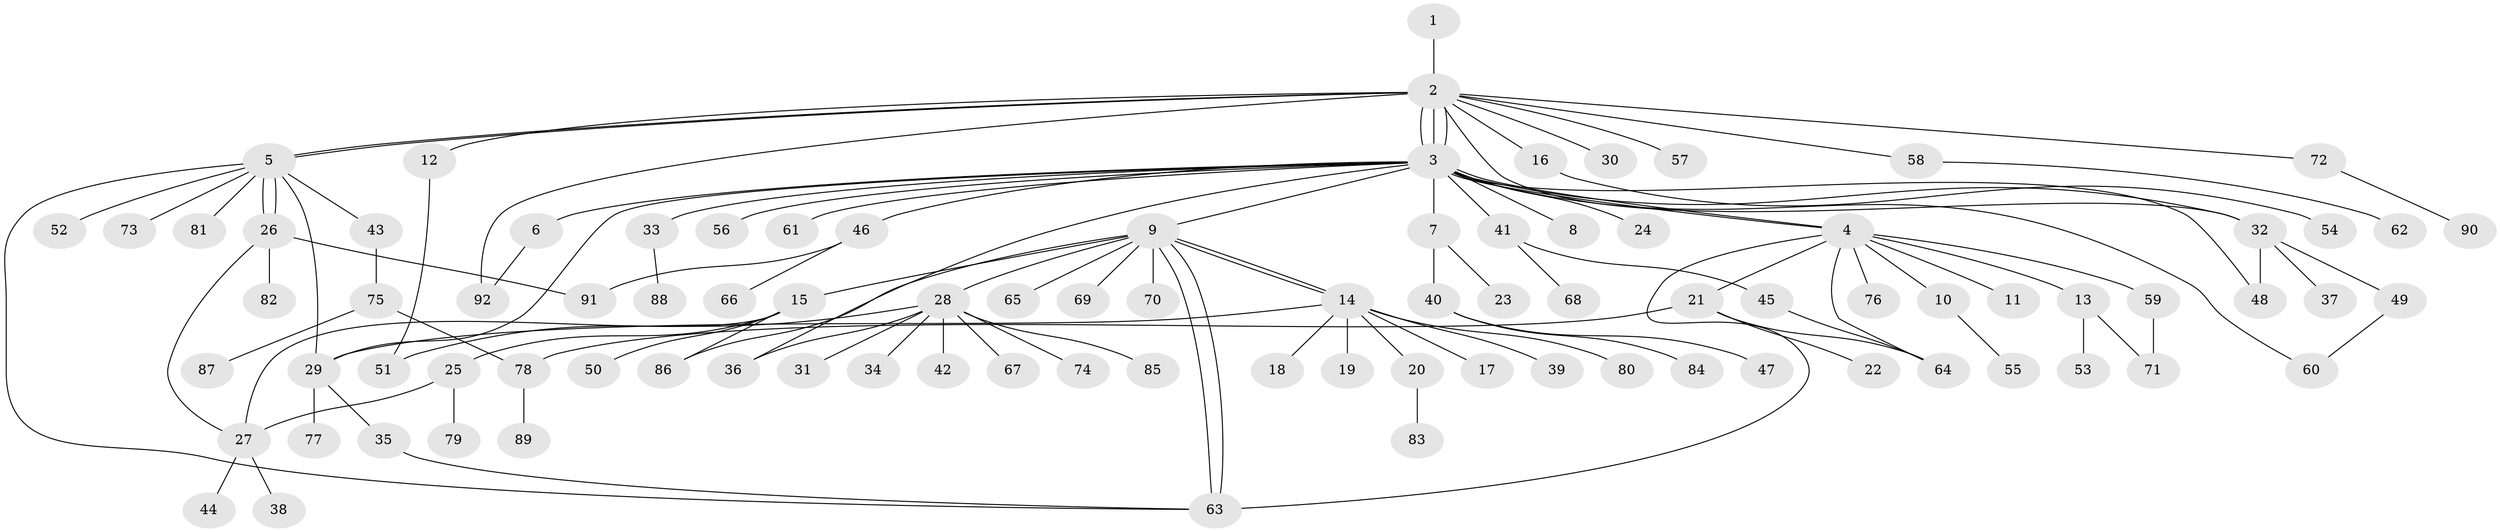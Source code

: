 // Generated by graph-tools (version 1.1) at 2025/01/03/09/25 03:01:48]
// undirected, 92 vertices, 117 edges
graph export_dot {
graph [start="1"]
  node [color=gray90,style=filled];
  1;
  2;
  3;
  4;
  5;
  6;
  7;
  8;
  9;
  10;
  11;
  12;
  13;
  14;
  15;
  16;
  17;
  18;
  19;
  20;
  21;
  22;
  23;
  24;
  25;
  26;
  27;
  28;
  29;
  30;
  31;
  32;
  33;
  34;
  35;
  36;
  37;
  38;
  39;
  40;
  41;
  42;
  43;
  44;
  45;
  46;
  47;
  48;
  49;
  50;
  51;
  52;
  53;
  54;
  55;
  56;
  57;
  58;
  59;
  60;
  61;
  62;
  63;
  64;
  65;
  66;
  67;
  68;
  69;
  70;
  71;
  72;
  73;
  74;
  75;
  76;
  77;
  78;
  79;
  80;
  81;
  82;
  83;
  84;
  85;
  86;
  87;
  88;
  89;
  90;
  91;
  92;
  1 -- 2;
  2 -- 3;
  2 -- 3;
  2 -- 3;
  2 -- 5;
  2 -- 5;
  2 -- 12;
  2 -- 16;
  2 -- 30;
  2 -- 32;
  2 -- 57;
  2 -- 58;
  2 -- 72;
  2 -- 92;
  3 -- 4;
  3 -- 4;
  3 -- 6;
  3 -- 7;
  3 -- 8;
  3 -- 9;
  3 -- 24;
  3 -- 29;
  3 -- 32;
  3 -- 33;
  3 -- 36;
  3 -- 41;
  3 -- 46;
  3 -- 48;
  3 -- 56;
  3 -- 60;
  3 -- 61;
  4 -- 10;
  4 -- 11;
  4 -- 13;
  4 -- 21;
  4 -- 59;
  4 -- 63;
  4 -- 64;
  4 -- 76;
  5 -- 26;
  5 -- 26;
  5 -- 29;
  5 -- 43;
  5 -- 52;
  5 -- 63;
  5 -- 73;
  5 -- 81;
  6 -- 92;
  7 -- 23;
  7 -- 40;
  9 -- 14;
  9 -- 14;
  9 -- 15;
  9 -- 28;
  9 -- 63;
  9 -- 63;
  9 -- 65;
  9 -- 69;
  9 -- 70;
  9 -- 86;
  10 -- 55;
  12 -- 51;
  13 -- 53;
  13 -- 71;
  14 -- 17;
  14 -- 18;
  14 -- 19;
  14 -- 20;
  14 -- 29;
  14 -- 39;
  14 -- 80;
  15 -- 25;
  15 -- 27;
  15 -- 50;
  15 -- 86;
  16 -- 54;
  20 -- 83;
  21 -- 22;
  21 -- 64;
  21 -- 78;
  25 -- 27;
  25 -- 79;
  26 -- 27;
  26 -- 82;
  26 -- 91;
  27 -- 38;
  27 -- 44;
  28 -- 31;
  28 -- 34;
  28 -- 36;
  28 -- 42;
  28 -- 51;
  28 -- 67;
  28 -- 74;
  28 -- 85;
  29 -- 35;
  29 -- 77;
  32 -- 37;
  32 -- 48;
  32 -- 49;
  33 -- 88;
  35 -- 63;
  40 -- 47;
  40 -- 84;
  41 -- 45;
  41 -- 68;
  43 -- 75;
  45 -- 64;
  46 -- 66;
  46 -- 91;
  49 -- 60;
  58 -- 62;
  59 -- 71;
  72 -- 90;
  75 -- 78;
  75 -- 87;
  78 -- 89;
}
